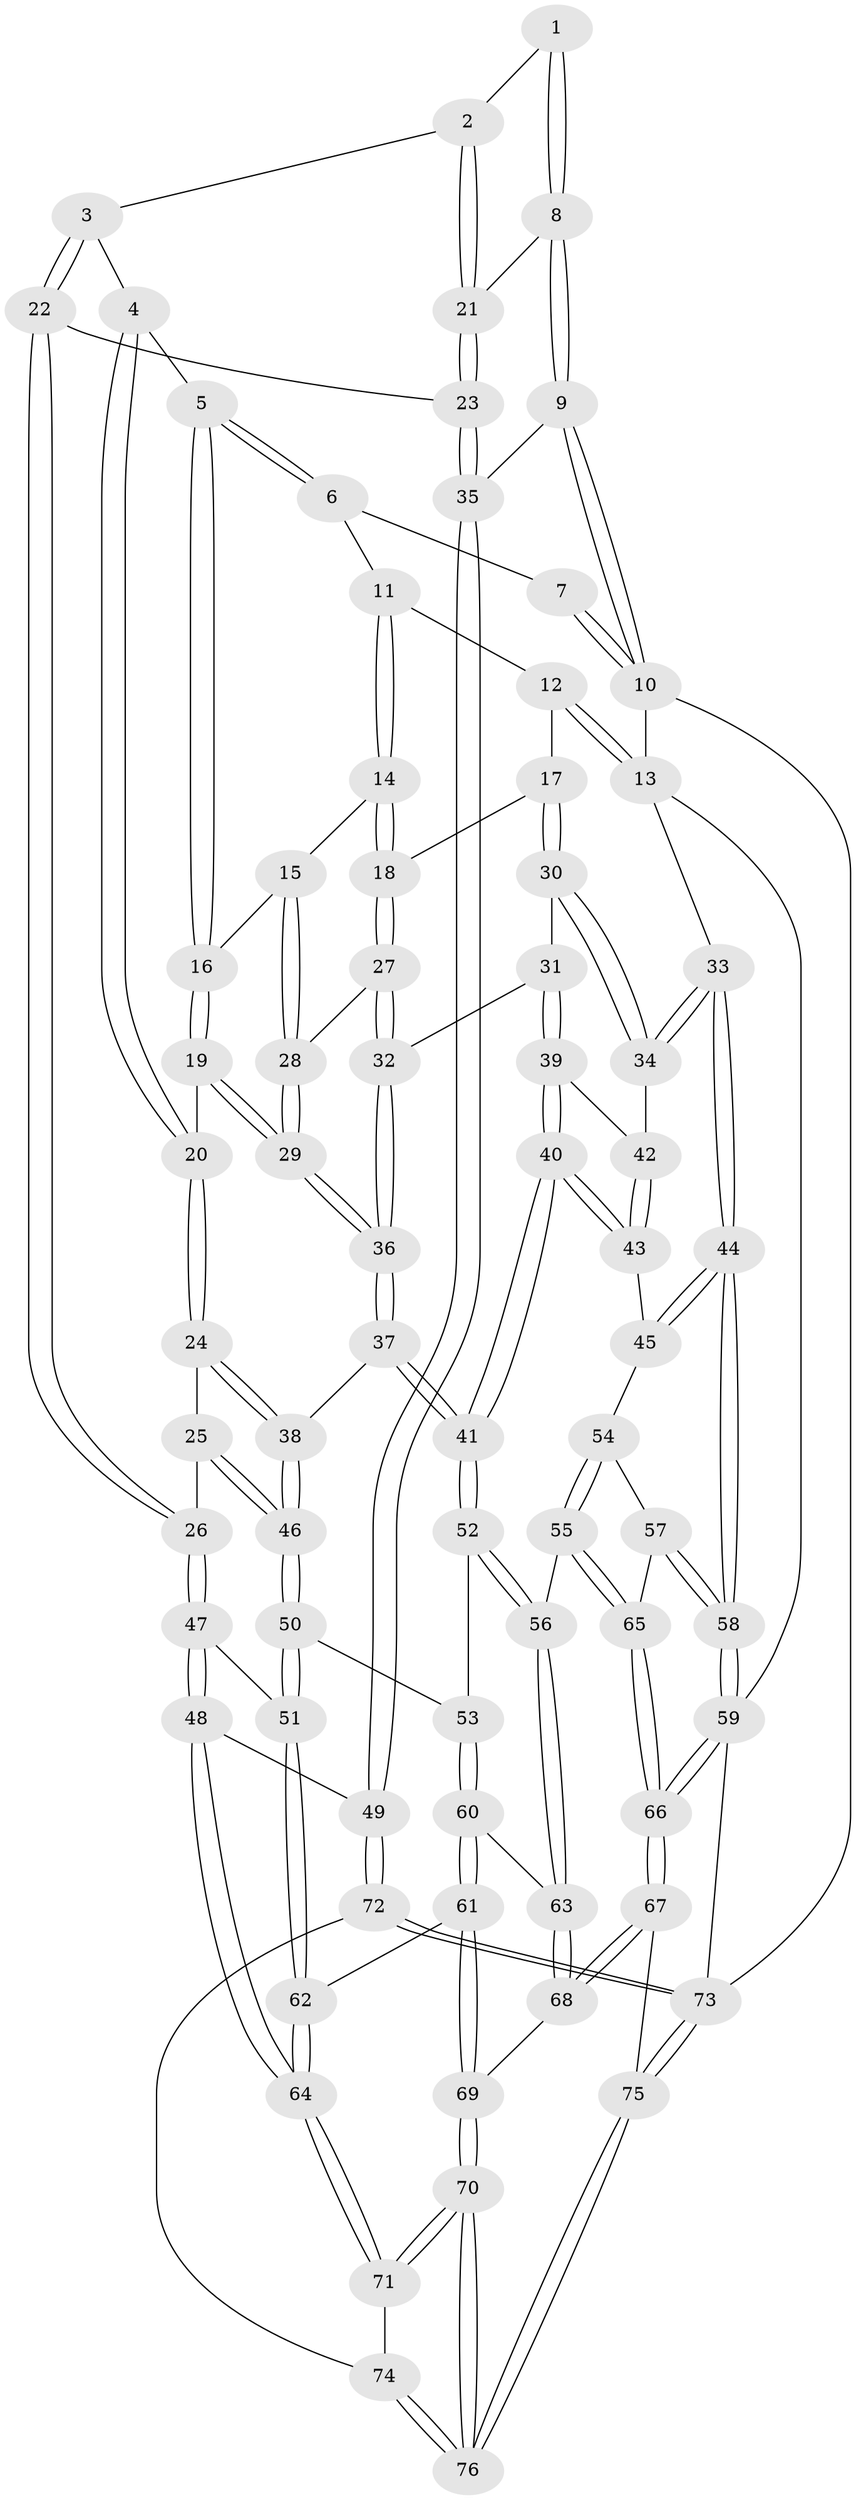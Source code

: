 // Generated by graph-tools (version 1.1) at 2025/27/03/09/25 03:27:07]
// undirected, 76 vertices, 187 edges
graph export_dot {
graph [start="1"]
  node [color=gray90,style=filled];
  1 [pos="+0.08696128327747409+0"];
  2 [pos="+0.1883611427926555+0.11966828110946306"];
  3 [pos="+0.24229009662827192+0.13014305705157936"];
  4 [pos="+0.32352506227233113+0.0788910421789064"];
  5 [pos="+0.37670284479646354+0"];
  6 [pos="+0.37328274665864597+0"];
  7 [pos="+0.0835514593641666+0"];
  8 [pos="+0.09216732151226144+0.1613919122967513"];
  9 [pos="+0+0.16243567391098906"];
  10 [pos="+0+0"];
  11 [pos="+0.6520995087560493+0"];
  12 [pos="+1+0"];
  13 [pos="+1+0"];
  14 [pos="+0.6807229886405893+0.03216866043749808"];
  15 [pos="+0.562469389896668+0.1304149956496817"];
  16 [pos="+0.5297895524826394+0.13822660008649626"];
  17 [pos="+0.8462393166470229+0.13009460690511096"];
  18 [pos="+0.7767826978997165+0.1286306043099152"];
  19 [pos="+0.47152502634391075+0.21633136940338954"];
  20 [pos="+0.4291574223655326+0.22657742623673055"];
  21 [pos="+0.09267409040918305+0.16161410059582035"];
  22 [pos="+0.2630174971738021+0.37703019180199054"];
  23 [pos="+0.18701428610656115+0.3840535600107038"];
  24 [pos="+0.38958212572203965+0.2740307621526601"];
  25 [pos="+0.29712542855863494+0.37692313882220707"];
  26 [pos="+0.27527237867413445+0.3796324928716092"];
  27 [pos="+0.7381527758054305+0.18832466660935834"];
  28 [pos="+0.6572275237202635+0.21633946344612265"];
  29 [pos="+0.6035054686301197+0.3334790681243609"];
  30 [pos="+0.8991263137243262+0.18240821419396933"];
  31 [pos="+0.818412669072907+0.3091811389829199"];
  32 [pos="+0.7483972170746612+0.2720429555205791"];
  33 [pos="+1+0.28637853679902037"];
  34 [pos="+1+0.2840239850186123"];
  35 [pos="+0+0.5340443076094392"];
  36 [pos="+0.6288289903980725+0.39949444529297323"];
  37 [pos="+0.6302568462221787+0.42641097970826636"];
  38 [pos="+0.6116067272056969+0.4341165708284883"];
  39 [pos="+0.8331067300485199+0.3751630521725035"];
  40 [pos="+0.7092993854823112+0.4736700669393311"];
  41 [pos="+0.7046913275888311+0.47506582707894107"];
  42 [pos="+0.9125433063627181+0.38299673994403033"];
  43 [pos="+0.8990263181833348+0.5264610038701635"];
  44 [pos="+1+0.45145038561434936"];
  45 [pos="+0.899101343022029+0.5265445988774188"];
  46 [pos="+0.47981313013792914+0.4931694131208104"];
  47 [pos="+0.2907395022071318+0.6082692990043087"];
  48 [pos="+0.23273983898407072+0.6633848997463748"];
  49 [pos="+0+0.6277617641742822"];
  50 [pos="+0.47224920193002384+0.5640849991251411"];
  51 [pos="+0.4184712415386876+0.6342688792022941"];
  52 [pos="+0.7100642544679352+0.5484630987769258"];
  53 [pos="+0.5628264669526737+0.6438703324104302"];
  54 [pos="+0.9002767513341771+0.5455805519600848"];
  55 [pos="+0.7619355871824798+0.6802231465381905"];
  56 [pos="+0.7573499526985137+0.6785813260493485"];
  57 [pos="+0.9696849239826935+0.6666960900748771"];
  58 [pos="+1+0.7123356785857023"];
  59 [pos="+1+1"];
  60 [pos="+0.5804777175012618+0.6998679359207934"];
  61 [pos="+0.5406059476579727+0.7524696527519895"];
  62 [pos="+0.41734420617887497+0.7075680329616194"];
  63 [pos="+0.7126945417066479+0.7092038712337778"];
  64 [pos="+0.330732609032579+0.8184241555992421"];
  65 [pos="+0.8261118768062164+0.7224371271239635"];
  66 [pos="+0.9334226058554319+1"];
  67 [pos="+0.8352347676231331+1"];
  68 [pos="+0.6491428234441713+0.874431418519175"];
  69 [pos="+0.5535478473712809+0.8361348352963147"];
  70 [pos="+0.376909445462762+0.9357622109536353"];
  71 [pos="+0.32653724018691205+0.8524442660231494"];
  72 [pos="+0+0.8370065177875949"];
  73 [pos="+0+1"];
  74 [pos="+0.028934628951756174+0.8501275452868416"];
  75 [pos="+0.3902009100211447+1"];
  76 [pos="+0.3825397687812725+1"];
  1 -- 2;
  1 -- 8;
  1 -- 8;
  2 -- 3;
  2 -- 21;
  2 -- 21;
  3 -- 4;
  3 -- 22;
  3 -- 22;
  4 -- 5;
  4 -- 20;
  4 -- 20;
  5 -- 6;
  5 -- 6;
  5 -- 16;
  5 -- 16;
  6 -- 7;
  6 -- 11;
  7 -- 10;
  7 -- 10;
  8 -- 9;
  8 -- 9;
  8 -- 21;
  9 -- 10;
  9 -- 10;
  9 -- 35;
  10 -- 13;
  10 -- 73;
  11 -- 12;
  11 -- 14;
  11 -- 14;
  12 -- 13;
  12 -- 13;
  12 -- 17;
  13 -- 33;
  13 -- 59;
  14 -- 15;
  14 -- 18;
  14 -- 18;
  15 -- 16;
  15 -- 28;
  15 -- 28;
  16 -- 19;
  16 -- 19;
  17 -- 18;
  17 -- 30;
  17 -- 30;
  18 -- 27;
  18 -- 27;
  19 -- 20;
  19 -- 29;
  19 -- 29;
  20 -- 24;
  20 -- 24;
  21 -- 23;
  21 -- 23;
  22 -- 23;
  22 -- 26;
  22 -- 26;
  23 -- 35;
  23 -- 35;
  24 -- 25;
  24 -- 38;
  24 -- 38;
  25 -- 26;
  25 -- 46;
  25 -- 46;
  26 -- 47;
  26 -- 47;
  27 -- 28;
  27 -- 32;
  27 -- 32;
  28 -- 29;
  28 -- 29;
  29 -- 36;
  29 -- 36;
  30 -- 31;
  30 -- 34;
  30 -- 34;
  31 -- 32;
  31 -- 39;
  31 -- 39;
  32 -- 36;
  32 -- 36;
  33 -- 34;
  33 -- 34;
  33 -- 44;
  33 -- 44;
  34 -- 42;
  35 -- 49;
  35 -- 49;
  36 -- 37;
  36 -- 37;
  37 -- 38;
  37 -- 41;
  37 -- 41;
  38 -- 46;
  38 -- 46;
  39 -- 40;
  39 -- 40;
  39 -- 42;
  40 -- 41;
  40 -- 41;
  40 -- 43;
  40 -- 43;
  41 -- 52;
  41 -- 52;
  42 -- 43;
  42 -- 43;
  43 -- 45;
  44 -- 45;
  44 -- 45;
  44 -- 58;
  44 -- 58;
  45 -- 54;
  46 -- 50;
  46 -- 50;
  47 -- 48;
  47 -- 48;
  47 -- 51;
  48 -- 49;
  48 -- 64;
  48 -- 64;
  49 -- 72;
  49 -- 72;
  50 -- 51;
  50 -- 51;
  50 -- 53;
  51 -- 62;
  51 -- 62;
  52 -- 53;
  52 -- 56;
  52 -- 56;
  53 -- 60;
  53 -- 60;
  54 -- 55;
  54 -- 55;
  54 -- 57;
  55 -- 56;
  55 -- 65;
  55 -- 65;
  56 -- 63;
  56 -- 63;
  57 -- 58;
  57 -- 58;
  57 -- 65;
  58 -- 59;
  58 -- 59;
  59 -- 66;
  59 -- 66;
  59 -- 73;
  60 -- 61;
  60 -- 61;
  60 -- 63;
  61 -- 62;
  61 -- 69;
  61 -- 69;
  62 -- 64;
  62 -- 64;
  63 -- 68;
  63 -- 68;
  64 -- 71;
  64 -- 71;
  65 -- 66;
  65 -- 66;
  66 -- 67;
  66 -- 67;
  67 -- 68;
  67 -- 68;
  67 -- 75;
  68 -- 69;
  69 -- 70;
  69 -- 70;
  70 -- 71;
  70 -- 71;
  70 -- 76;
  70 -- 76;
  71 -- 74;
  72 -- 73;
  72 -- 73;
  72 -- 74;
  73 -- 75;
  73 -- 75;
  74 -- 76;
  74 -- 76;
  75 -- 76;
  75 -- 76;
}

